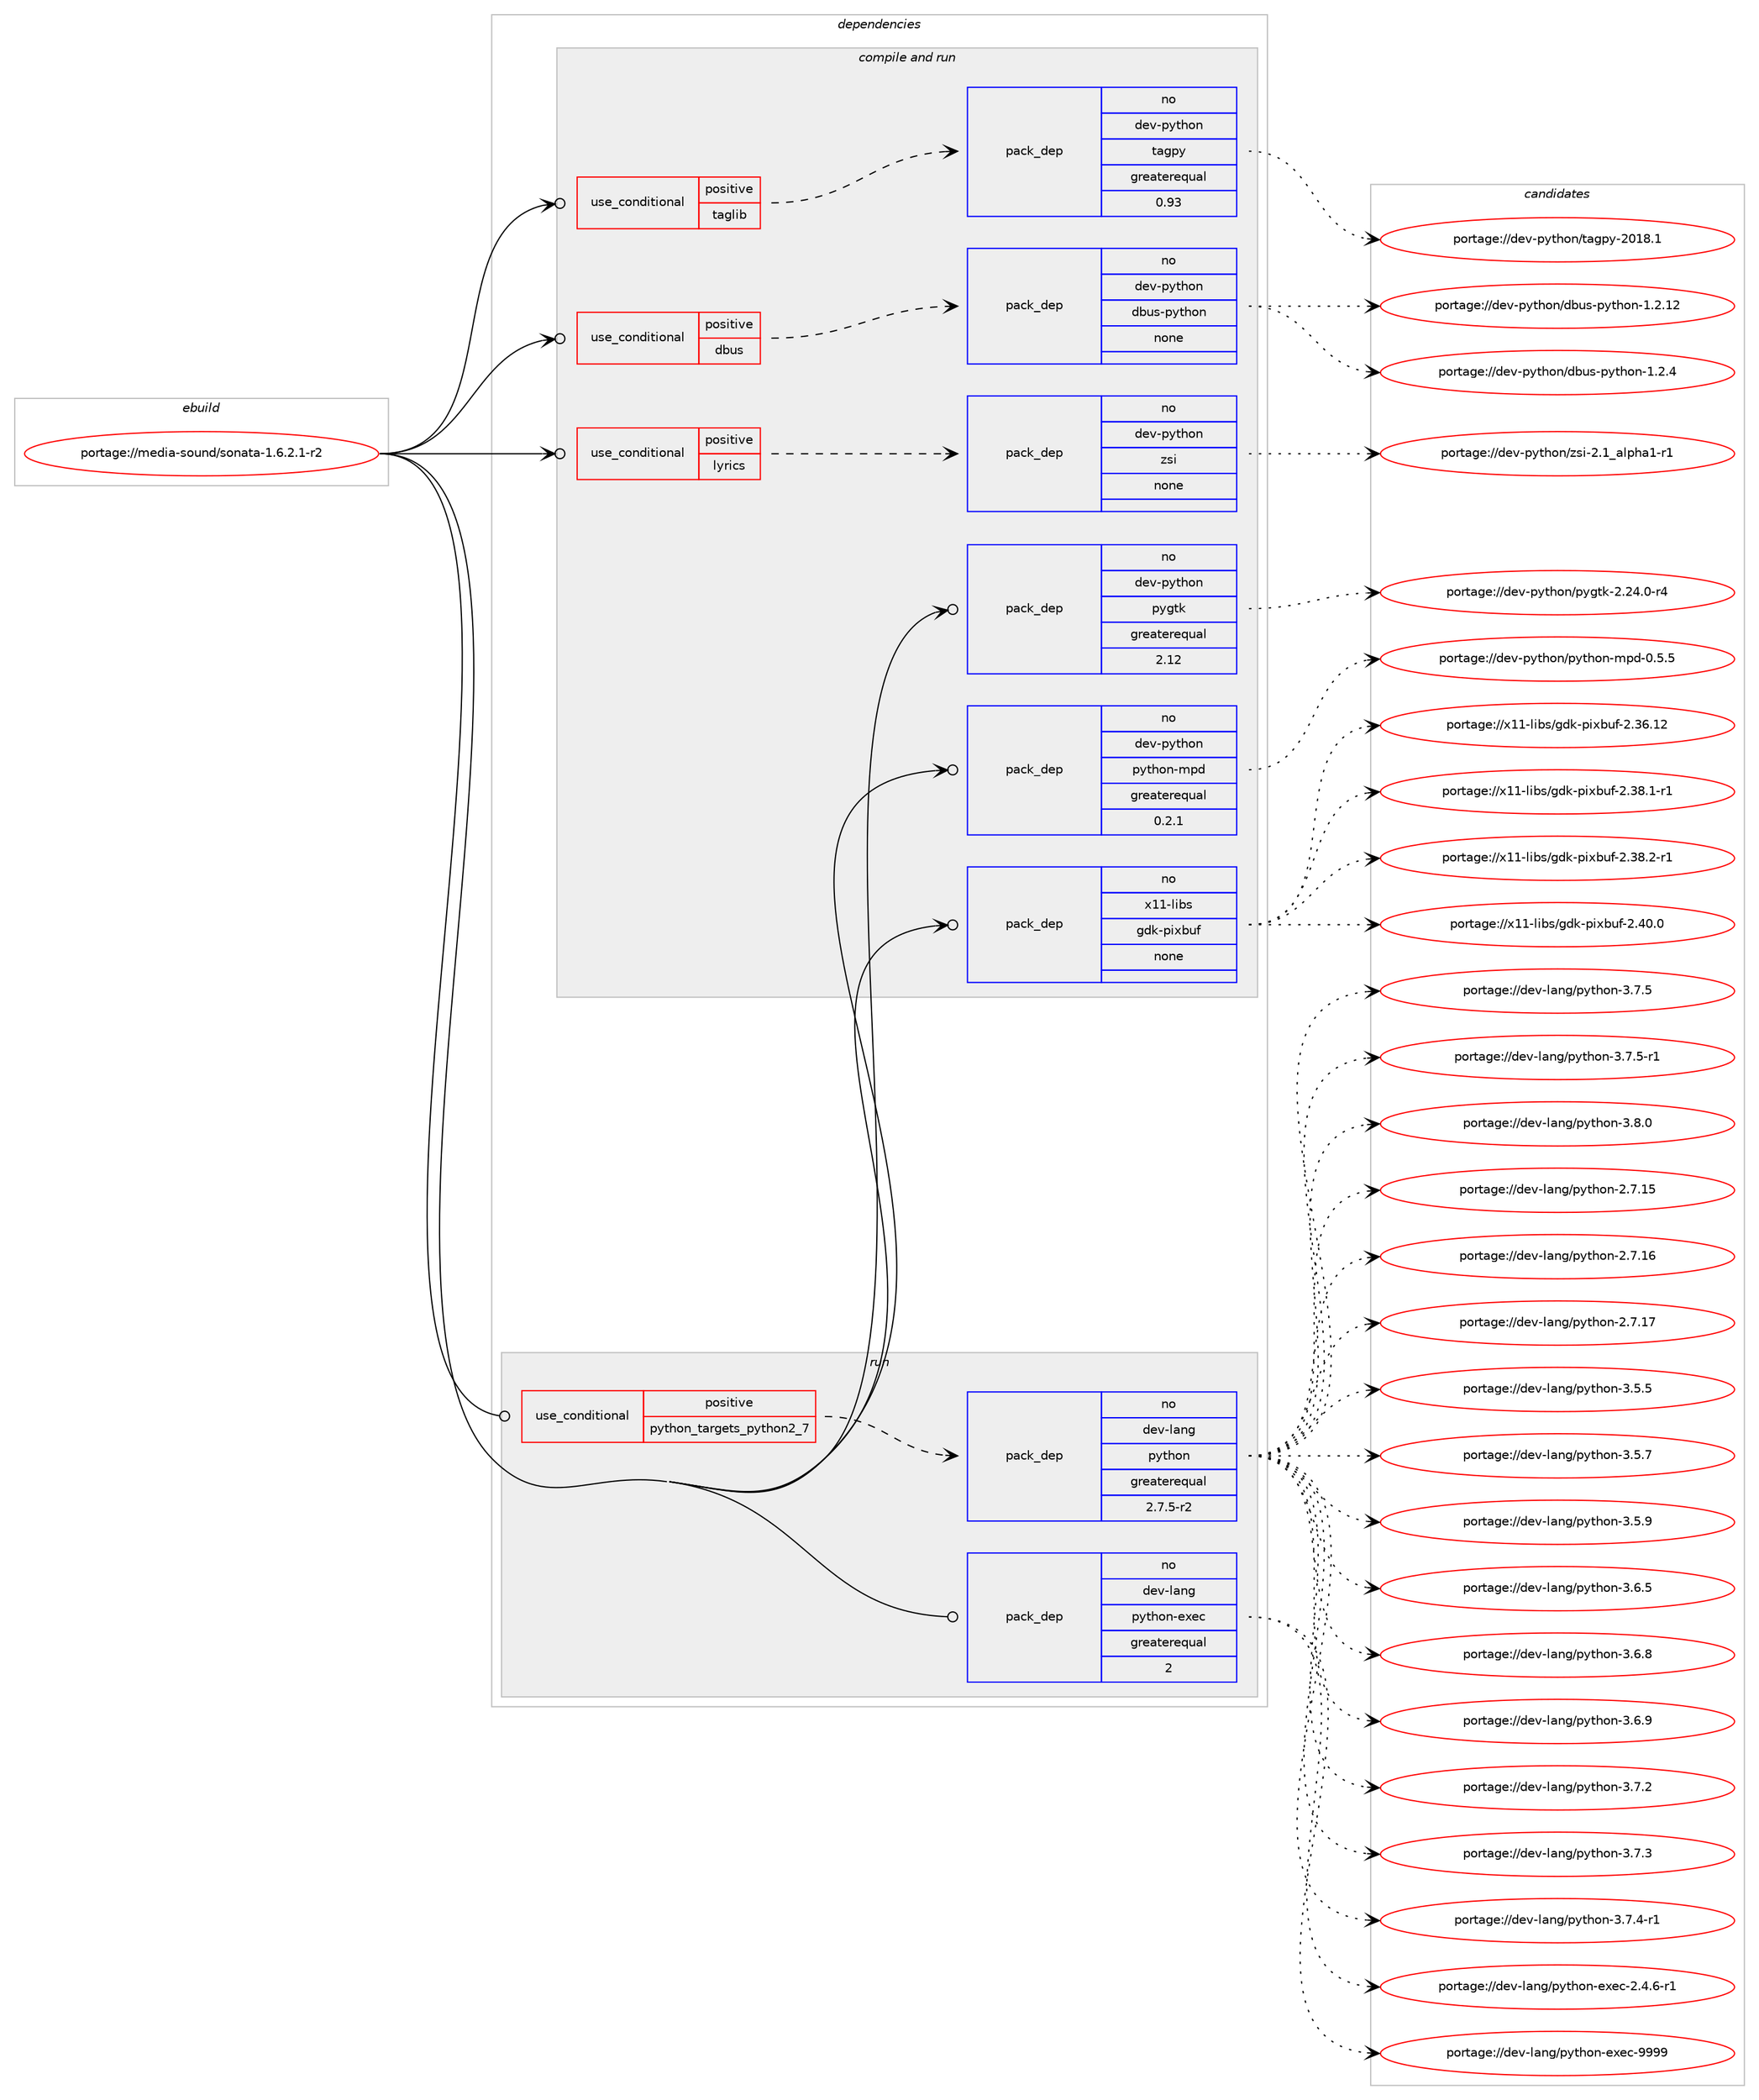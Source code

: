 digraph prolog {

# *************
# Graph options
# *************

newrank=true;
concentrate=true;
compound=true;
graph [rankdir=LR,fontname=Helvetica,fontsize=10,ranksep=1.5];#, ranksep=2.5, nodesep=0.2];
edge  [arrowhead=vee];
node  [fontname=Helvetica,fontsize=10];

# **********
# The ebuild
# **********

subgraph cluster_leftcol {
color=gray;
rank=same;
label=<<i>ebuild</i>>;
id [label="portage://media-sound/sonata-1.6.2.1-r2", color=red, width=4, href="../media-sound/sonata-1.6.2.1-r2.svg"];
}

# ****************
# The dependencies
# ****************

subgraph cluster_midcol {
color=gray;
label=<<i>dependencies</i>>;
subgraph cluster_compile {
fillcolor="#eeeeee";
style=filled;
label=<<i>compile</i>>;
}
subgraph cluster_compileandrun {
fillcolor="#eeeeee";
style=filled;
label=<<i>compile and run</i>>;
subgraph cond83570 {
dependency336310 [label=<<TABLE BORDER="0" CELLBORDER="1" CELLSPACING="0" CELLPADDING="4"><TR><TD ROWSPAN="3" CELLPADDING="10">use_conditional</TD></TR><TR><TD>positive</TD></TR><TR><TD>dbus</TD></TR></TABLE>>, shape=none, color=red];
subgraph pack247220 {
dependency336311 [label=<<TABLE BORDER="0" CELLBORDER="1" CELLSPACING="0" CELLPADDING="4" WIDTH="220"><TR><TD ROWSPAN="6" CELLPADDING="30">pack_dep</TD></TR><TR><TD WIDTH="110">no</TD></TR><TR><TD>dev-python</TD></TR><TR><TD>dbus-python</TD></TR><TR><TD>none</TD></TR><TR><TD></TD></TR></TABLE>>, shape=none, color=blue];
}
dependency336310:e -> dependency336311:w [weight=20,style="dashed",arrowhead="vee"];
}
id:e -> dependency336310:w [weight=20,style="solid",arrowhead="odotvee"];
subgraph cond83571 {
dependency336312 [label=<<TABLE BORDER="0" CELLBORDER="1" CELLSPACING="0" CELLPADDING="4"><TR><TD ROWSPAN="3" CELLPADDING="10">use_conditional</TD></TR><TR><TD>positive</TD></TR><TR><TD>lyrics</TD></TR></TABLE>>, shape=none, color=red];
subgraph pack247221 {
dependency336313 [label=<<TABLE BORDER="0" CELLBORDER="1" CELLSPACING="0" CELLPADDING="4" WIDTH="220"><TR><TD ROWSPAN="6" CELLPADDING="30">pack_dep</TD></TR><TR><TD WIDTH="110">no</TD></TR><TR><TD>dev-python</TD></TR><TR><TD>zsi</TD></TR><TR><TD>none</TD></TR><TR><TD></TD></TR></TABLE>>, shape=none, color=blue];
}
dependency336312:e -> dependency336313:w [weight=20,style="dashed",arrowhead="vee"];
}
id:e -> dependency336312:w [weight=20,style="solid",arrowhead="odotvee"];
subgraph cond83572 {
dependency336314 [label=<<TABLE BORDER="0" CELLBORDER="1" CELLSPACING="0" CELLPADDING="4"><TR><TD ROWSPAN="3" CELLPADDING="10">use_conditional</TD></TR><TR><TD>positive</TD></TR><TR><TD>taglib</TD></TR></TABLE>>, shape=none, color=red];
subgraph pack247222 {
dependency336315 [label=<<TABLE BORDER="0" CELLBORDER="1" CELLSPACING="0" CELLPADDING="4" WIDTH="220"><TR><TD ROWSPAN="6" CELLPADDING="30">pack_dep</TD></TR><TR><TD WIDTH="110">no</TD></TR><TR><TD>dev-python</TD></TR><TR><TD>tagpy</TD></TR><TR><TD>greaterequal</TD></TR><TR><TD>0.93</TD></TR></TABLE>>, shape=none, color=blue];
}
dependency336314:e -> dependency336315:w [weight=20,style="dashed",arrowhead="vee"];
}
id:e -> dependency336314:w [weight=20,style="solid",arrowhead="odotvee"];
subgraph pack247223 {
dependency336316 [label=<<TABLE BORDER="0" CELLBORDER="1" CELLSPACING="0" CELLPADDING="4" WIDTH="220"><TR><TD ROWSPAN="6" CELLPADDING="30">pack_dep</TD></TR><TR><TD WIDTH="110">no</TD></TR><TR><TD>dev-python</TD></TR><TR><TD>pygtk</TD></TR><TR><TD>greaterequal</TD></TR><TR><TD>2.12</TD></TR></TABLE>>, shape=none, color=blue];
}
id:e -> dependency336316:w [weight=20,style="solid",arrowhead="odotvee"];
subgraph pack247224 {
dependency336317 [label=<<TABLE BORDER="0" CELLBORDER="1" CELLSPACING="0" CELLPADDING="4" WIDTH="220"><TR><TD ROWSPAN="6" CELLPADDING="30">pack_dep</TD></TR><TR><TD WIDTH="110">no</TD></TR><TR><TD>dev-python</TD></TR><TR><TD>python-mpd</TD></TR><TR><TD>greaterequal</TD></TR><TR><TD>0.2.1</TD></TR></TABLE>>, shape=none, color=blue];
}
id:e -> dependency336317:w [weight=20,style="solid",arrowhead="odotvee"];
subgraph pack247225 {
dependency336318 [label=<<TABLE BORDER="0" CELLBORDER="1" CELLSPACING="0" CELLPADDING="4" WIDTH="220"><TR><TD ROWSPAN="6" CELLPADDING="30">pack_dep</TD></TR><TR><TD WIDTH="110">no</TD></TR><TR><TD>x11-libs</TD></TR><TR><TD>gdk-pixbuf</TD></TR><TR><TD>none</TD></TR><TR><TD></TD></TR></TABLE>>, shape=none, color=blue];
}
id:e -> dependency336318:w [weight=20,style="solid",arrowhead="odotvee"];
}
subgraph cluster_run {
fillcolor="#eeeeee";
style=filled;
label=<<i>run</i>>;
subgraph cond83573 {
dependency336319 [label=<<TABLE BORDER="0" CELLBORDER="1" CELLSPACING="0" CELLPADDING="4"><TR><TD ROWSPAN="3" CELLPADDING="10">use_conditional</TD></TR><TR><TD>positive</TD></TR><TR><TD>python_targets_python2_7</TD></TR></TABLE>>, shape=none, color=red];
subgraph pack247226 {
dependency336320 [label=<<TABLE BORDER="0" CELLBORDER="1" CELLSPACING="0" CELLPADDING="4" WIDTH="220"><TR><TD ROWSPAN="6" CELLPADDING="30">pack_dep</TD></TR><TR><TD WIDTH="110">no</TD></TR><TR><TD>dev-lang</TD></TR><TR><TD>python</TD></TR><TR><TD>greaterequal</TD></TR><TR><TD>2.7.5-r2</TD></TR></TABLE>>, shape=none, color=blue];
}
dependency336319:e -> dependency336320:w [weight=20,style="dashed",arrowhead="vee"];
}
id:e -> dependency336319:w [weight=20,style="solid",arrowhead="odot"];
subgraph pack247227 {
dependency336321 [label=<<TABLE BORDER="0" CELLBORDER="1" CELLSPACING="0" CELLPADDING="4" WIDTH="220"><TR><TD ROWSPAN="6" CELLPADDING="30">pack_dep</TD></TR><TR><TD WIDTH="110">no</TD></TR><TR><TD>dev-lang</TD></TR><TR><TD>python-exec</TD></TR><TR><TD>greaterequal</TD></TR><TR><TD>2</TD></TR></TABLE>>, shape=none, color=blue];
}
id:e -> dependency336321:w [weight=20,style="solid",arrowhead="odot"];
}
}

# **************
# The candidates
# **************

subgraph cluster_choices {
rank=same;
color=gray;
label=<<i>candidates</i>>;

subgraph choice247220 {
color=black;
nodesep=1;
choiceportage1001011184511212111610411111047100981171154511212111610411111045494650464950 [label="portage://dev-python/dbus-python-1.2.12", color=red, width=4,href="../dev-python/dbus-python-1.2.12.svg"];
choiceportage10010111845112121116104111110471009811711545112121116104111110454946504652 [label="portage://dev-python/dbus-python-1.2.4", color=red, width=4,href="../dev-python/dbus-python-1.2.4.svg"];
dependency336311:e -> choiceportage1001011184511212111610411111047100981171154511212111610411111045494650464950:w [style=dotted,weight="100"];
dependency336311:e -> choiceportage10010111845112121116104111110471009811711545112121116104111110454946504652:w [style=dotted,weight="100"];
}
subgraph choice247221 {
color=black;
nodesep=1;
choiceportage100101118451121211161041111104712211510545504649959710811210497494511449 [label="portage://dev-python/zsi-2.1_alpha1-r1", color=red, width=4,href="../dev-python/zsi-2.1_alpha1-r1.svg"];
dependency336313:e -> choiceportage100101118451121211161041111104712211510545504649959710811210497494511449:w [style=dotted,weight="100"];
}
subgraph choice247222 {
color=black;
nodesep=1;
choiceportage10010111845112121116104111110471169710311212145504849564649 [label="portage://dev-python/tagpy-2018.1", color=red, width=4,href="../dev-python/tagpy-2018.1.svg"];
dependency336315:e -> choiceportage10010111845112121116104111110471169710311212145504849564649:w [style=dotted,weight="100"];
}
subgraph choice247223 {
color=black;
nodesep=1;
choiceportage1001011184511212111610411111047112121103116107455046505246484511452 [label="portage://dev-python/pygtk-2.24.0-r4", color=red, width=4,href="../dev-python/pygtk-2.24.0-r4.svg"];
dependency336316:e -> choiceportage1001011184511212111610411111047112121103116107455046505246484511452:w [style=dotted,weight="100"];
}
subgraph choice247224 {
color=black;
nodesep=1;
choiceportage100101118451121211161041111104711212111610411111045109112100454846534653 [label="portage://dev-python/python-mpd-0.5.5", color=red, width=4,href="../dev-python/python-mpd-0.5.5.svg"];
dependency336317:e -> choiceportage100101118451121211161041111104711212111610411111045109112100454846534653:w [style=dotted,weight="100"];
}
subgraph choice247225 {
color=black;
nodesep=1;
choiceportage120494945108105981154710310010745112105120981171024550465154464950 [label="portage://x11-libs/gdk-pixbuf-2.36.12", color=red, width=4,href="../x11-libs/gdk-pixbuf-2.36.12.svg"];
choiceportage12049494510810598115471031001074511210512098117102455046515646494511449 [label="portage://x11-libs/gdk-pixbuf-2.38.1-r1", color=red, width=4,href="../x11-libs/gdk-pixbuf-2.38.1-r1.svg"];
choiceportage12049494510810598115471031001074511210512098117102455046515646504511449 [label="portage://x11-libs/gdk-pixbuf-2.38.2-r1", color=red, width=4,href="../x11-libs/gdk-pixbuf-2.38.2-r1.svg"];
choiceportage1204949451081059811547103100107451121051209811710245504652484648 [label="portage://x11-libs/gdk-pixbuf-2.40.0", color=red, width=4,href="../x11-libs/gdk-pixbuf-2.40.0.svg"];
dependency336318:e -> choiceportage120494945108105981154710310010745112105120981171024550465154464950:w [style=dotted,weight="100"];
dependency336318:e -> choiceportage12049494510810598115471031001074511210512098117102455046515646494511449:w [style=dotted,weight="100"];
dependency336318:e -> choiceportage12049494510810598115471031001074511210512098117102455046515646504511449:w [style=dotted,weight="100"];
dependency336318:e -> choiceportage1204949451081059811547103100107451121051209811710245504652484648:w [style=dotted,weight="100"];
}
subgraph choice247226 {
color=black;
nodesep=1;
choiceportage10010111845108971101034711212111610411111045504655464953 [label="portage://dev-lang/python-2.7.15", color=red, width=4,href="../dev-lang/python-2.7.15.svg"];
choiceportage10010111845108971101034711212111610411111045504655464954 [label="portage://dev-lang/python-2.7.16", color=red, width=4,href="../dev-lang/python-2.7.16.svg"];
choiceportage10010111845108971101034711212111610411111045504655464955 [label="portage://dev-lang/python-2.7.17", color=red, width=4,href="../dev-lang/python-2.7.17.svg"];
choiceportage100101118451089711010347112121116104111110455146534653 [label="portage://dev-lang/python-3.5.5", color=red, width=4,href="../dev-lang/python-3.5.5.svg"];
choiceportage100101118451089711010347112121116104111110455146534655 [label="portage://dev-lang/python-3.5.7", color=red, width=4,href="../dev-lang/python-3.5.7.svg"];
choiceportage100101118451089711010347112121116104111110455146534657 [label="portage://dev-lang/python-3.5.9", color=red, width=4,href="../dev-lang/python-3.5.9.svg"];
choiceportage100101118451089711010347112121116104111110455146544653 [label="portage://dev-lang/python-3.6.5", color=red, width=4,href="../dev-lang/python-3.6.5.svg"];
choiceportage100101118451089711010347112121116104111110455146544656 [label="portage://dev-lang/python-3.6.8", color=red, width=4,href="../dev-lang/python-3.6.8.svg"];
choiceportage100101118451089711010347112121116104111110455146544657 [label="portage://dev-lang/python-3.6.9", color=red, width=4,href="../dev-lang/python-3.6.9.svg"];
choiceportage100101118451089711010347112121116104111110455146554650 [label="portage://dev-lang/python-3.7.2", color=red, width=4,href="../dev-lang/python-3.7.2.svg"];
choiceportage100101118451089711010347112121116104111110455146554651 [label="portage://dev-lang/python-3.7.3", color=red, width=4,href="../dev-lang/python-3.7.3.svg"];
choiceportage1001011184510897110103471121211161041111104551465546524511449 [label="portage://dev-lang/python-3.7.4-r1", color=red, width=4,href="../dev-lang/python-3.7.4-r1.svg"];
choiceportage100101118451089711010347112121116104111110455146554653 [label="portage://dev-lang/python-3.7.5", color=red, width=4,href="../dev-lang/python-3.7.5.svg"];
choiceportage1001011184510897110103471121211161041111104551465546534511449 [label="portage://dev-lang/python-3.7.5-r1", color=red, width=4,href="../dev-lang/python-3.7.5-r1.svg"];
choiceportage100101118451089711010347112121116104111110455146564648 [label="portage://dev-lang/python-3.8.0", color=red, width=4,href="../dev-lang/python-3.8.0.svg"];
dependency336320:e -> choiceportage10010111845108971101034711212111610411111045504655464953:w [style=dotted,weight="100"];
dependency336320:e -> choiceportage10010111845108971101034711212111610411111045504655464954:w [style=dotted,weight="100"];
dependency336320:e -> choiceportage10010111845108971101034711212111610411111045504655464955:w [style=dotted,weight="100"];
dependency336320:e -> choiceportage100101118451089711010347112121116104111110455146534653:w [style=dotted,weight="100"];
dependency336320:e -> choiceportage100101118451089711010347112121116104111110455146534655:w [style=dotted,weight="100"];
dependency336320:e -> choiceportage100101118451089711010347112121116104111110455146534657:w [style=dotted,weight="100"];
dependency336320:e -> choiceportage100101118451089711010347112121116104111110455146544653:w [style=dotted,weight="100"];
dependency336320:e -> choiceportage100101118451089711010347112121116104111110455146544656:w [style=dotted,weight="100"];
dependency336320:e -> choiceportage100101118451089711010347112121116104111110455146544657:w [style=dotted,weight="100"];
dependency336320:e -> choiceportage100101118451089711010347112121116104111110455146554650:w [style=dotted,weight="100"];
dependency336320:e -> choiceportage100101118451089711010347112121116104111110455146554651:w [style=dotted,weight="100"];
dependency336320:e -> choiceportage1001011184510897110103471121211161041111104551465546524511449:w [style=dotted,weight="100"];
dependency336320:e -> choiceportage100101118451089711010347112121116104111110455146554653:w [style=dotted,weight="100"];
dependency336320:e -> choiceportage1001011184510897110103471121211161041111104551465546534511449:w [style=dotted,weight="100"];
dependency336320:e -> choiceportage100101118451089711010347112121116104111110455146564648:w [style=dotted,weight="100"];
}
subgraph choice247227 {
color=black;
nodesep=1;
choiceportage10010111845108971101034711212111610411111045101120101994550465246544511449 [label="portage://dev-lang/python-exec-2.4.6-r1", color=red, width=4,href="../dev-lang/python-exec-2.4.6-r1.svg"];
choiceportage10010111845108971101034711212111610411111045101120101994557575757 [label="portage://dev-lang/python-exec-9999", color=red, width=4,href="../dev-lang/python-exec-9999.svg"];
dependency336321:e -> choiceportage10010111845108971101034711212111610411111045101120101994550465246544511449:w [style=dotted,weight="100"];
dependency336321:e -> choiceportage10010111845108971101034711212111610411111045101120101994557575757:w [style=dotted,weight="100"];
}
}

}
